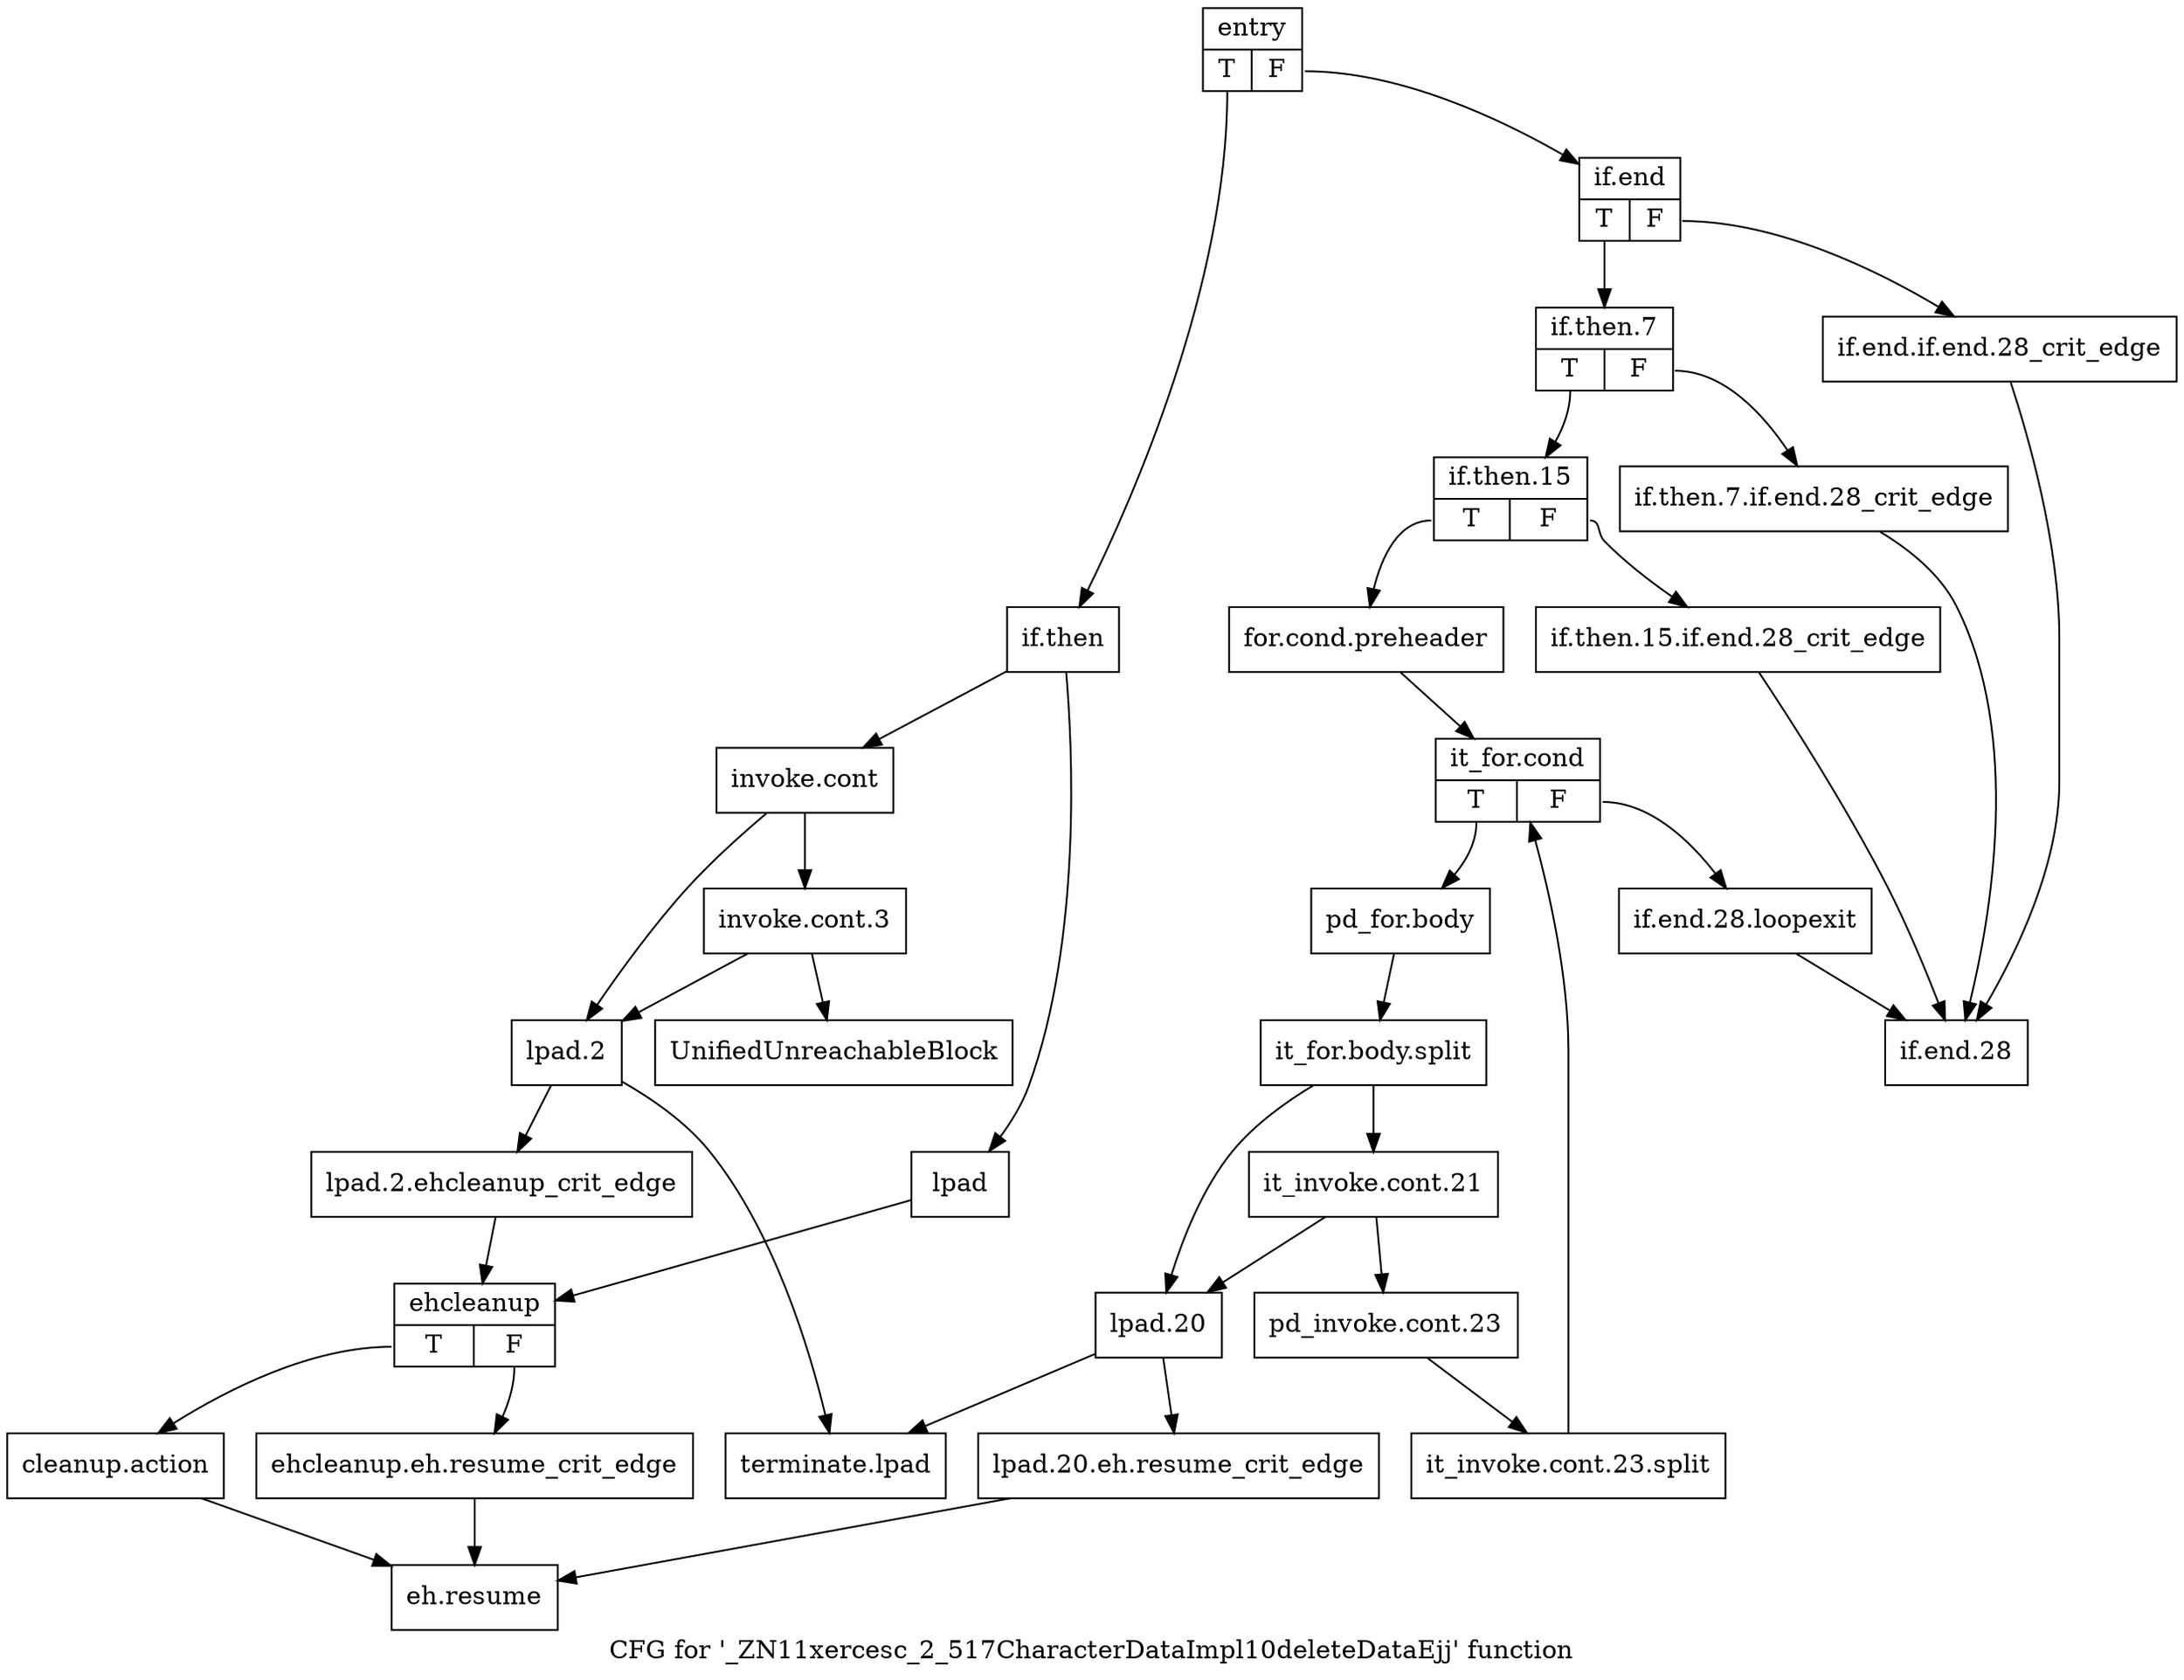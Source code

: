 digraph "CFG for '_ZN11xercesc_2_517CharacterDataImpl10deleteDataEjj' function" {
	label="CFG for '_ZN11xercesc_2_517CharacterDataImpl10deleteDataEjj' function";

	Node0x2644950 [shape=record,label="{entry|{<s0>T|<s1>F}}"];
	Node0x2644950:s0 -> Node0x26449a0;
	Node0x2644950:s1 -> Node0x26451c0;
	Node0x26449a0 [shape=record,label="{if.then}"];
	Node0x26449a0 -> Node0x2644f40;
	Node0x26449a0 -> Node0x2644fe0;
	Node0x2644f40 [shape=record,label="{invoke.cont}"];
	Node0x2644f40 -> Node0x2644f90;
	Node0x2644f40 -> Node0x2645030;
	Node0x2644f90 [shape=record,label="{invoke.cont.3}"];
	Node0x2644f90 -> Node0x2645710;
	Node0x2644f90 -> Node0x2645030;
	Node0x2644fe0 [shape=record,label="{lpad}"];
	Node0x2644fe0 -> Node0x26450d0;
	Node0x2645030 [shape=record,label="{lpad.2}"];
	Node0x2645030 -> Node0x2645080;
	Node0x2645030 -> Node0x26456c0;
	Node0x2645080 [shape=record,label="{lpad.2.ehcleanup_crit_edge}"];
	Node0x2645080 -> Node0x26450d0;
	Node0x26450d0 [shape=record,label="{ehcleanup|{<s0>T|<s1>F}}"];
	Node0x26450d0:s0 -> Node0x2645170;
	Node0x26450d0:s1 -> Node0x2645120;
	Node0x2645120 [shape=record,label="{ehcleanup.eh.resume_crit_edge}"];
	Node0x2645120 -> Node0x2645670;
	Node0x2645170 [shape=record,label="{cleanup.action}"];
	Node0x2645170 -> Node0x2645670;
	Node0x26451c0 [shape=record,label="{if.end|{<s0>T|<s1>F}}"];
	Node0x26451c0:s0 -> Node0x2645260;
	Node0x26451c0:s1 -> Node0x2645210;
	Node0x2645210 [shape=record,label="{if.end.if.end.28_crit_edge}"];
	Node0x2645210 -> Node0x2645620;
	Node0x2645260 [shape=record,label="{if.then.7|{<s0>T|<s1>F}}"];
	Node0x2645260:s0 -> Node0x2645300;
	Node0x2645260:s1 -> Node0x26452b0;
	Node0x26452b0 [shape=record,label="{if.then.7.if.end.28_crit_edge}"];
	Node0x26452b0 -> Node0x2645620;
	Node0x2645300 [shape=record,label="{if.then.15|{<s0>T|<s1>F}}"];
	Node0x2645300:s0 -> Node0x26453a0;
	Node0x2645300:s1 -> Node0x2645350;
	Node0x2645350 [shape=record,label="{if.then.15.if.end.28_crit_edge}"];
	Node0x2645350 -> Node0x2645620;
	Node0x26453a0 [shape=record,label="{for.cond.preheader}"];
	Node0x26453a0 -> Node0x26453f0;
	Node0x26453f0 [shape=record,label="{it_for.cond|{<s0>T|<s1>F}}"];
	Node0x26453f0:s0 -> Node0x2645440;
	Node0x26453f0:s1 -> Node0x26455d0;
	Node0x2645440 [shape=record,label="{pd_for.body}"];
	Node0x2645440 -> Node0xa39d5a0;
	Node0xa39d5a0 [shape=record,label="{it_for.body.split}"];
	Node0xa39d5a0 -> Node0x2645490;
	Node0xa39d5a0 -> Node0x2645530;
	Node0x2645490 [shape=record,label="{it_invoke.cont.21}"];
	Node0x2645490 -> Node0x26454e0;
	Node0x2645490 -> Node0x2645530;
	Node0x26454e0 [shape=record,label="{pd_invoke.cont.23}"];
	Node0x26454e0 -> Node0xa39dac0;
	Node0xa39dac0 [shape=record,label="{it_invoke.cont.23.split}"];
	Node0xa39dac0 -> Node0x26453f0;
	Node0x2645530 [shape=record,label="{lpad.20}"];
	Node0x2645530 -> Node0x2645580;
	Node0x2645530 -> Node0x26456c0;
	Node0x2645580 [shape=record,label="{lpad.20.eh.resume_crit_edge}"];
	Node0x2645580 -> Node0x2645670;
	Node0x26455d0 [shape=record,label="{if.end.28.loopexit}"];
	Node0x26455d0 -> Node0x2645620;
	Node0x2645620 [shape=record,label="{if.end.28}"];
	Node0x2645670 [shape=record,label="{eh.resume}"];
	Node0x26456c0 [shape=record,label="{terminate.lpad}"];
	Node0x2645710 [shape=record,label="{UnifiedUnreachableBlock}"];
}
